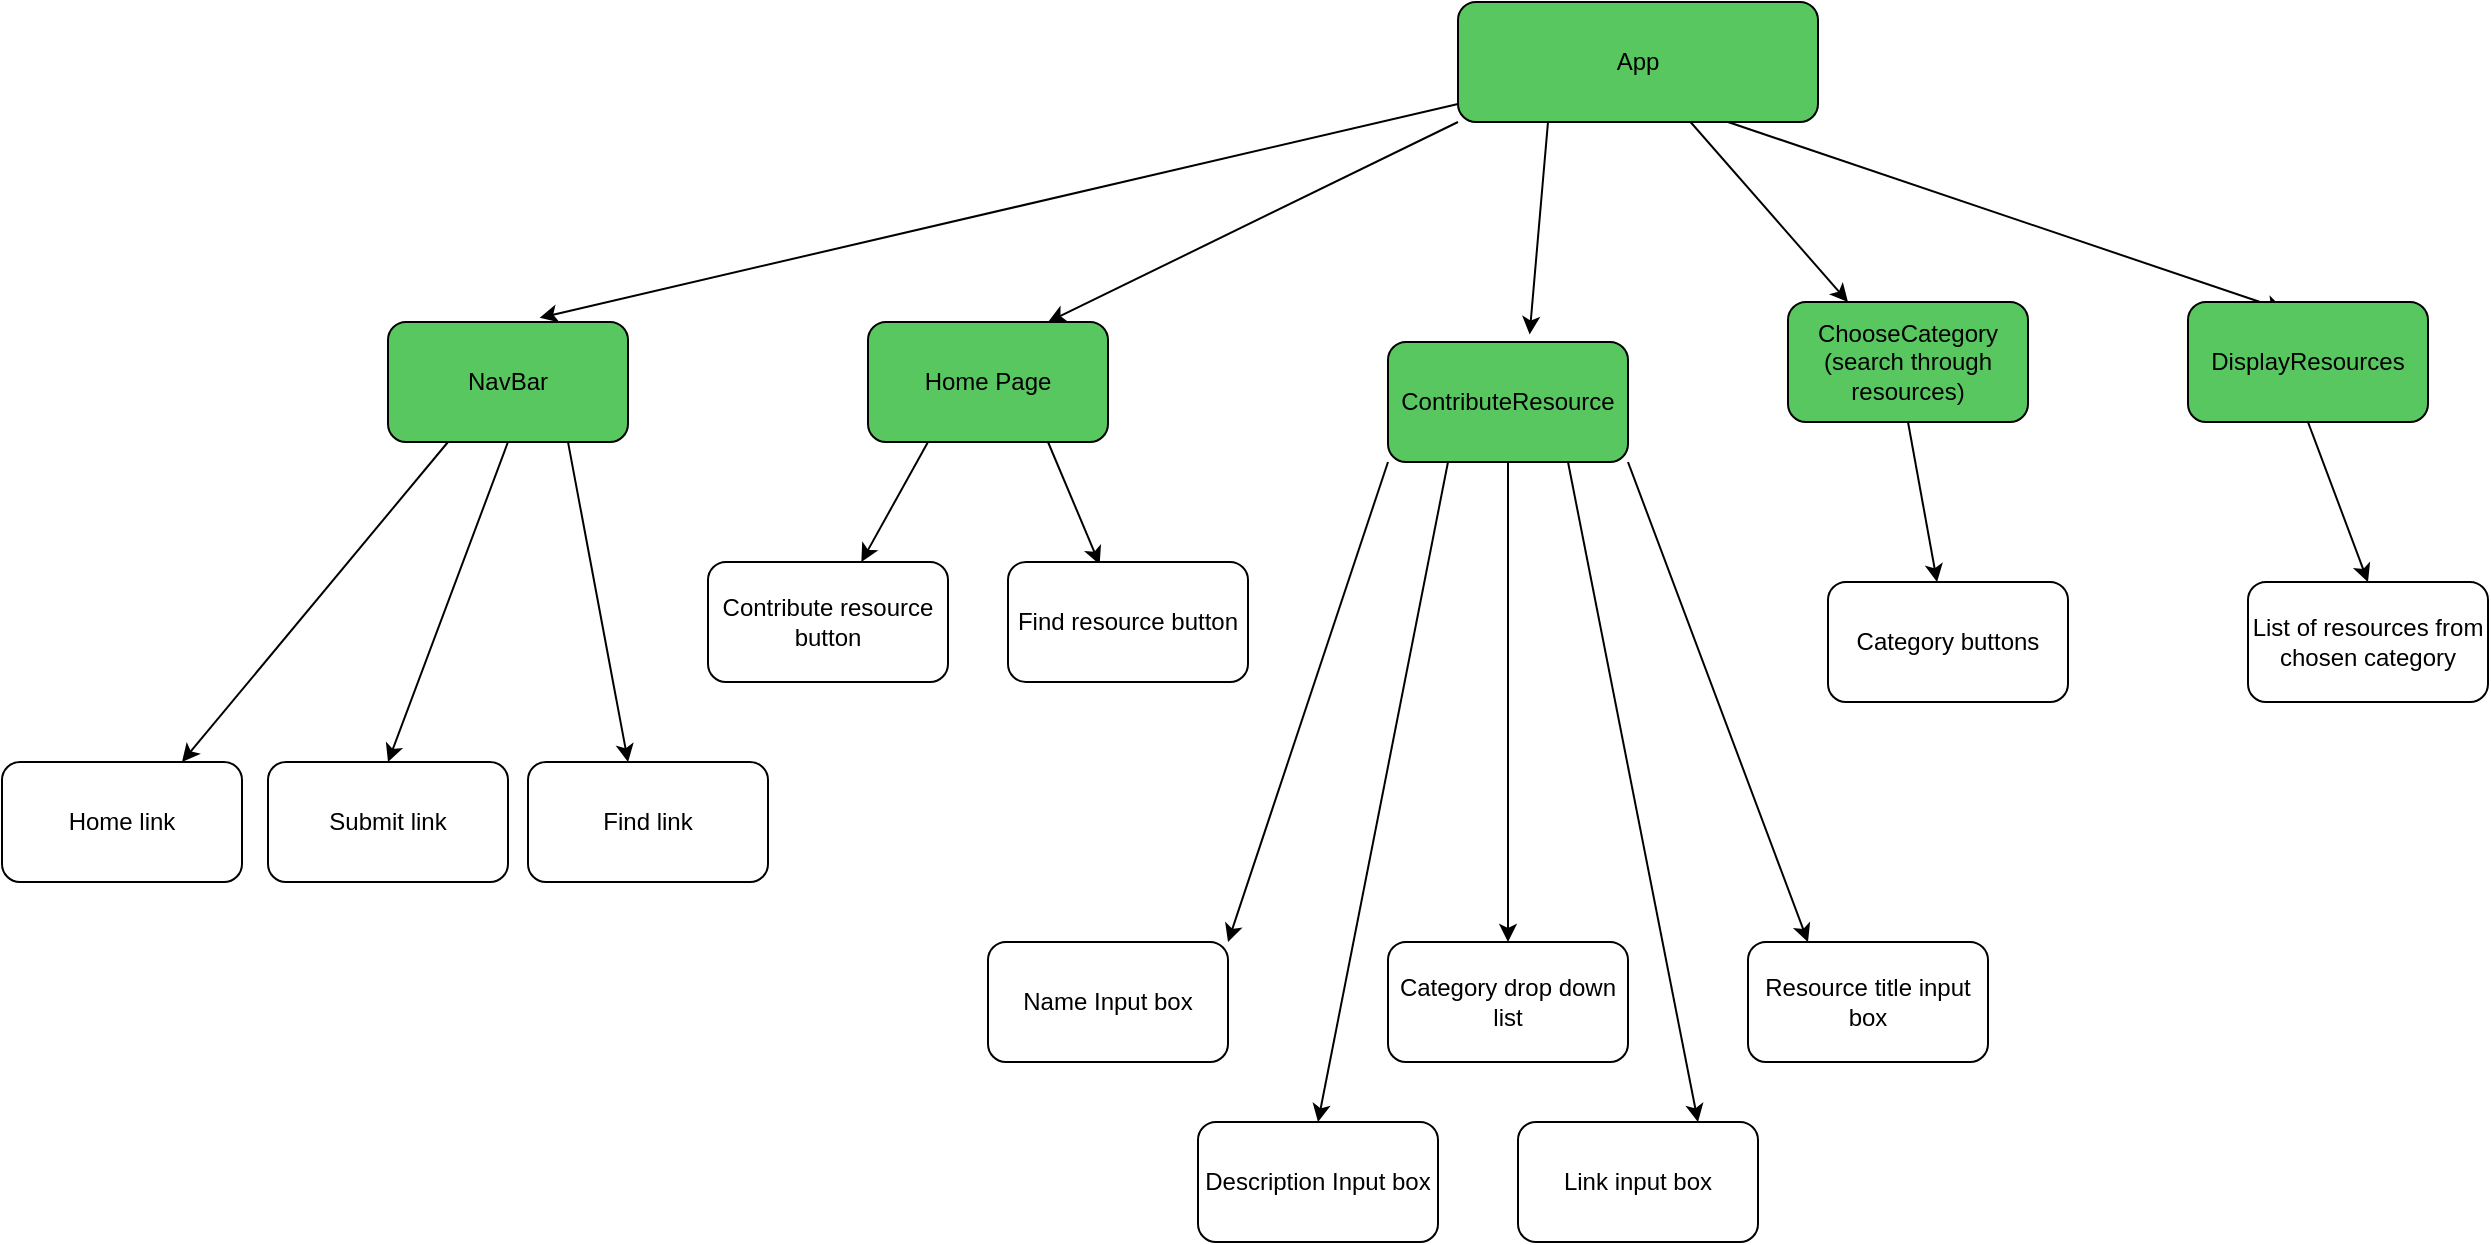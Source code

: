 <mxfile>
    <diagram id="RES-j-lMZojjDmWbvOr3" name="Page-1">
        <mxGraphModel dx="2234" dy="764" grid="1" gridSize="10" guides="1" tooltips="1" connect="1" arrows="1" fold="1" page="1" pageScale="1" pageWidth="827" pageHeight="1169" math="0" shadow="0">
            <root>
                <mxCell id="0"/>
                <mxCell id="1" parent="0"/>
                <mxCell id="16" style="edgeStyle=none;html=1;fontSize=9;entryX=0.25;entryY=0;entryDx=0;entryDy=0;" parent="1" source="2" target="5" edge="1">
                    <mxGeometry relative="1" as="geometry">
                        <mxPoint x="590" y="190" as="targetPoint"/>
                    </mxGeometry>
                </mxCell>
                <mxCell id="17" style="edgeStyle=none;html=1;fontSize=9;entryX=0.632;entryY=-0.035;entryDx=0;entryDy=0;entryPerimeter=0;" parent="1" source="2" target="8" edge="1">
                    <mxGeometry relative="1" as="geometry">
                        <mxPoint x="780" y="190" as="targetPoint"/>
                    </mxGeometry>
                </mxCell>
                <mxCell id="27" style="edgeStyle=none;html=1;exitX=0;exitY=1;exitDx=0;exitDy=0;entryX=0.75;entryY=0;entryDx=0;entryDy=0;" parent="1" source="2" target="23" edge="1">
                    <mxGeometry relative="1" as="geometry"/>
                </mxCell>
                <mxCell id="28" style="edgeStyle=none;html=1;exitX=0.25;exitY=1;exitDx=0;exitDy=0;entryX=0.59;entryY=-0.063;entryDx=0;entryDy=0;entryPerimeter=0;" parent="1" source="2" target="3" edge="1">
                    <mxGeometry relative="1" as="geometry"/>
                </mxCell>
                <mxCell id="29" style="edgeStyle=none;html=1;exitX=0.75;exitY=1;exitDx=0;exitDy=0;entryX=0.68;entryY=1.134;entryDx=0;entryDy=0;entryPerimeter=0;" parent="1" source="2" edge="1">
                    <mxGeometry relative="1" as="geometry">
                        <mxPoint x="608" y="194.02" as="targetPoint"/>
                    </mxGeometry>
                </mxCell>
                <mxCell id="2" value="App" style="rounded=1;whiteSpace=wrap;html=1;fillColor=#59C760;" parent="1" vertex="1">
                    <mxGeometry x="195" y="40" width="180" height="60" as="geometry"/>
                </mxCell>
                <mxCell id="39" style="edgeStyle=none;html=1;exitX=0;exitY=1;exitDx=0;exitDy=0;entryX=1;entryY=0;entryDx=0;entryDy=0;" parent="1" source="3" target="34" edge="1">
                    <mxGeometry relative="1" as="geometry"/>
                </mxCell>
                <mxCell id="40" style="edgeStyle=none;html=1;exitX=0.25;exitY=1;exitDx=0;exitDy=0;entryX=0.5;entryY=0;entryDx=0;entryDy=0;" parent="1" source="3" target="36" edge="1">
                    <mxGeometry relative="1" as="geometry"/>
                </mxCell>
                <mxCell id="41" style="edgeStyle=none;html=1;exitX=0.5;exitY=1;exitDx=0;exitDy=0;entryX=0.5;entryY=0;entryDx=0;entryDy=0;" parent="1" source="3" target="35" edge="1">
                    <mxGeometry relative="1" as="geometry"/>
                </mxCell>
                <mxCell id="42" style="edgeStyle=none;html=1;exitX=0.75;exitY=1;exitDx=0;exitDy=0;entryX=0.75;entryY=0;entryDx=0;entryDy=0;" parent="1" source="3" target="37" edge="1">
                    <mxGeometry relative="1" as="geometry"/>
                </mxCell>
                <mxCell id="43" style="edgeStyle=none;html=1;exitX=1;exitY=1;exitDx=0;exitDy=0;entryX=0.25;entryY=0;entryDx=0;entryDy=0;" parent="1" source="3" target="38" edge="1">
                    <mxGeometry relative="1" as="geometry"/>
                </mxCell>
                <mxCell id="3" value="ContributeResource" style="rounded=1;whiteSpace=wrap;html=1;fillColor=#59C760;" parent="1" vertex="1">
                    <mxGeometry x="160" y="210" width="120" height="60" as="geometry"/>
                </mxCell>
                <mxCell id="33" style="edgeStyle=none;html=1;exitX=0.5;exitY=1;exitDx=0;exitDy=0;entryX=0.5;entryY=0;entryDx=0;entryDy=0;" parent="1" source="4" target="6" edge="1">
                    <mxGeometry relative="1" as="geometry"/>
                </mxCell>
                <mxCell id="4" value="DisplayResources" style="rounded=1;whiteSpace=wrap;html=1;fillColor=#59C760;" parent="1" vertex="1">
                    <mxGeometry x="560" y="190" width="120" height="60" as="geometry"/>
                </mxCell>
                <mxCell id="30" style="edgeStyle=none;html=1;exitX=0.5;exitY=1;exitDx=0;exitDy=0;" parent="1" source="5" target="19" edge="1">
                    <mxGeometry relative="1" as="geometry"/>
                </mxCell>
                <mxCell id="5" value="ChooseCategory&lt;br&gt;(search through resources)" style="rounded=1;whiteSpace=wrap;html=1;fillColor=#59C760;" parent="1" vertex="1">
                    <mxGeometry x="360" y="190" width="120" height="60" as="geometry"/>
                </mxCell>
                <mxCell id="6" value="List of resources from chosen category" style="rounded=1;whiteSpace=wrap;html=1;" parent="1" vertex="1">
                    <mxGeometry x="590" y="330" width="120" height="60" as="geometry"/>
                </mxCell>
                <mxCell id="48" style="edgeStyle=none;html=1;exitX=0.25;exitY=1;exitDx=0;exitDy=0;entryX=0.75;entryY=0;entryDx=0;entryDy=0;" parent="1" source="8" target="31" edge="1">
                    <mxGeometry relative="1" as="geometry"/>
                </mxCell>
                <mxCell id="49" style="edgeStyle=none;html=1;exitX=0.5;exitY=1;exitDx=0;exitDy=0;entryX=0.5;entryY=0;entryDx=0;entryDy=0;" parent="1" source="8" target="46" edge="1">
                    <mxGeometry relative="1" as="geometry"/>
                </mxCell>
                <mxCell id="50" style="edgeStyle=none;html=1;exitX=0.75;exitY=1;exitDx=0;exitDy=0;entryX=0.417;entryY=0;entryDx=0;entryDy=0;entryPerimeter=0;" parent="1" source="8" target="47" edge="1">
                    <mxGeometry relative="1" as="geometry"/>
                </mxCell>
                <mxCell id="8" value="&lt;font style=&quot;font-size: 12px;&quot;&gt;NavBar&lt;/font&gt;" style="rounded=1;whiteSpace=wrap;html=1;fontSize=9;fillColor=#59C760;" parent="1" vertex="1">
                    <mxGeometry x="-340" y="200" width="120" height="60" as="geometry"/>
                </mxCell>
                <mxCell id="12" value="&lt;font style=&quot;font-size: 12px;&quot;&gt;Contribute resource button&lt;/font&gt;" style="rounded=1;whiteSpace=wrap;html=1;fontSize=9;" parent="1" vertex="1">
                    <mxGeometry x="-180" y="320" width="120" height="60" as="geometry"/>
                </mxCell>
                <mxCell id="19" value="&lt;font style=&quot;font-size: 12px;&quot;&gt;Category buttons&lt;/font&gt;" style="rounded=1;whiteSpace=wrap;html=1;fontSize=9;" parent="1" vertex="1">
                    <mxGeometry x="380" y="330" width="120" height="60" as="geometry"/>
                </mxCell>
                <mxCell id="25" style="edgeStyle=none;html=1;exitX=0.25;exitY=1;exitDx=0;exitDy=0;" parent="1" source="23" target="12" edge="1">
                    <mxGeometry relative="1" as="geometry"/>
                </mxCell>
                <mxCell id="26" style="edgeStyle=none;html=1;exitX=0.75;exitY=1;exitDx=0;exitDy=0;entryX=0.382;entryY=0.021;entryDx=0;entryDy=0;entryPerimeter=0;" parent="1" source="23" target="24" edge="1">
                    <mxGeometry relative="1" as="geometry"/>
                </mxCell>
                <mxCell id="23" value="Home Page" style="rounded=1;whiteSpace=wrap;html=1;fillColor=#59C760;" parent="1" vertex="1">
                    <mxGeometry x="-100" y="200" width="120" height="60" as="geometry"/>
                </mxCell>
                <mxCell id="24" value="&lt;font style=&quot;font-size: 12px;&quot;&gt;Find resource button&lt;/font&gt;" style="rounded=1;whiteSpace=wrap;html=1;fontSize=9;" parent="1" vertex="1">
                    <mxGeometry x="-30" y="320" width="120" height="60" as="geometry"/>
                </mxCell>
                <mxCell id="31" value="&lt;font style=&quot;font-size: 12px;&quot;&gt;Home link&lt;/font&gt;" style="rounded=1;whiteSpace=wrap;html=1;fontSize=9;" parent="1" vertex="1">
                    <mxGeometry x="-533" y="420" width="120" height="60" as="geometry"/>
                </mxCell>
                <mxCell id="34" value="&lt;font style=&quot;font-size: 12px;&quot;&gt;Name Input box&lt;/font&gt;" style="rounded=1;whiteSpace=wrap;html=1;fontSize=9;" parent="1" vertex="1">
                    <mxGeometry x="-40" y="510" width="120" height="60" as="geometry"/>
                </mxCell>
                <mxCell id="35" value="&lt;font style=&quot;font-size: 12px;&quot;&gt;Category drop down list&lt;/font&gt;" style="rounded=1;whiteSpace=wrap;html=1;fontSize=9;" parent="1" vertex="1">
                    <mxGeometry x="160" y="510" width="120" height="60" as="geometry"/>
                </mxCell>
                <mxCell id="36" value="&lt;font style=&quot;font-size: 12px;&quot;&gt;Description Input box&lt;/font&gt;" style="rounded=1;whiteSpace=wrap;html=1;fontSize=9;" parent="1" vertex="1">
                    <mxGeometry x="65" y="600" width="120" height="60" as="geometry"/>
                </mxCell>
                <mxCell id="37" value="&lt;font style=&quot;font-size: 12px;&quot;&gt;Link input box&lt;/font&gt;" style="rounded=1;whiteSpace=wrap;html=1;fontSize=9;" parent="1" vertex="1">
                    <mxGeometry x="225" y="600" width="120" height="60" as="geometry"/>
                </mxCell>
                <mxCell id="38" value="&lt;font style=&quot;font-size: 12px;&quot;&gt;Resource title input box&lt;/font&gt;" style="rounded=1;whiteSpace=wrap;html=1;fontSize=9;" parent="1" vertex="1">
                    <mxGeometry x="340" y="510" width="120" height="60" as="geometry"/>
                </mxCell>
                <mxCell id="46" value="&lt;font style=&quot;font-size: 12px;&quot;&gt;Submit link&lt;/font&gt;" style="rounded=1;whiteSpace=wrap;html=1;fontSize=9;" parent="1" vertex="1">
                    <mxGeometry x="-400" y="420" width="120" height="60" as="geometry"/>
                </mxCell>
                <mxCell id="47" value="&lt;font style=&quot;font-size: 12px;&quot;&gt;Find link&lt;/font&gt;" style="rounded=1;whiteSpace=wrap;html=1;fontSize=9;" parent="1" vertex="1">
                    <mxGeometry x="-270" y="420" width="120" height="60" as="geometry"/>
                </mxCell>
            </root>
        </mxGraphModel>
    </diagram>
</mxfile>